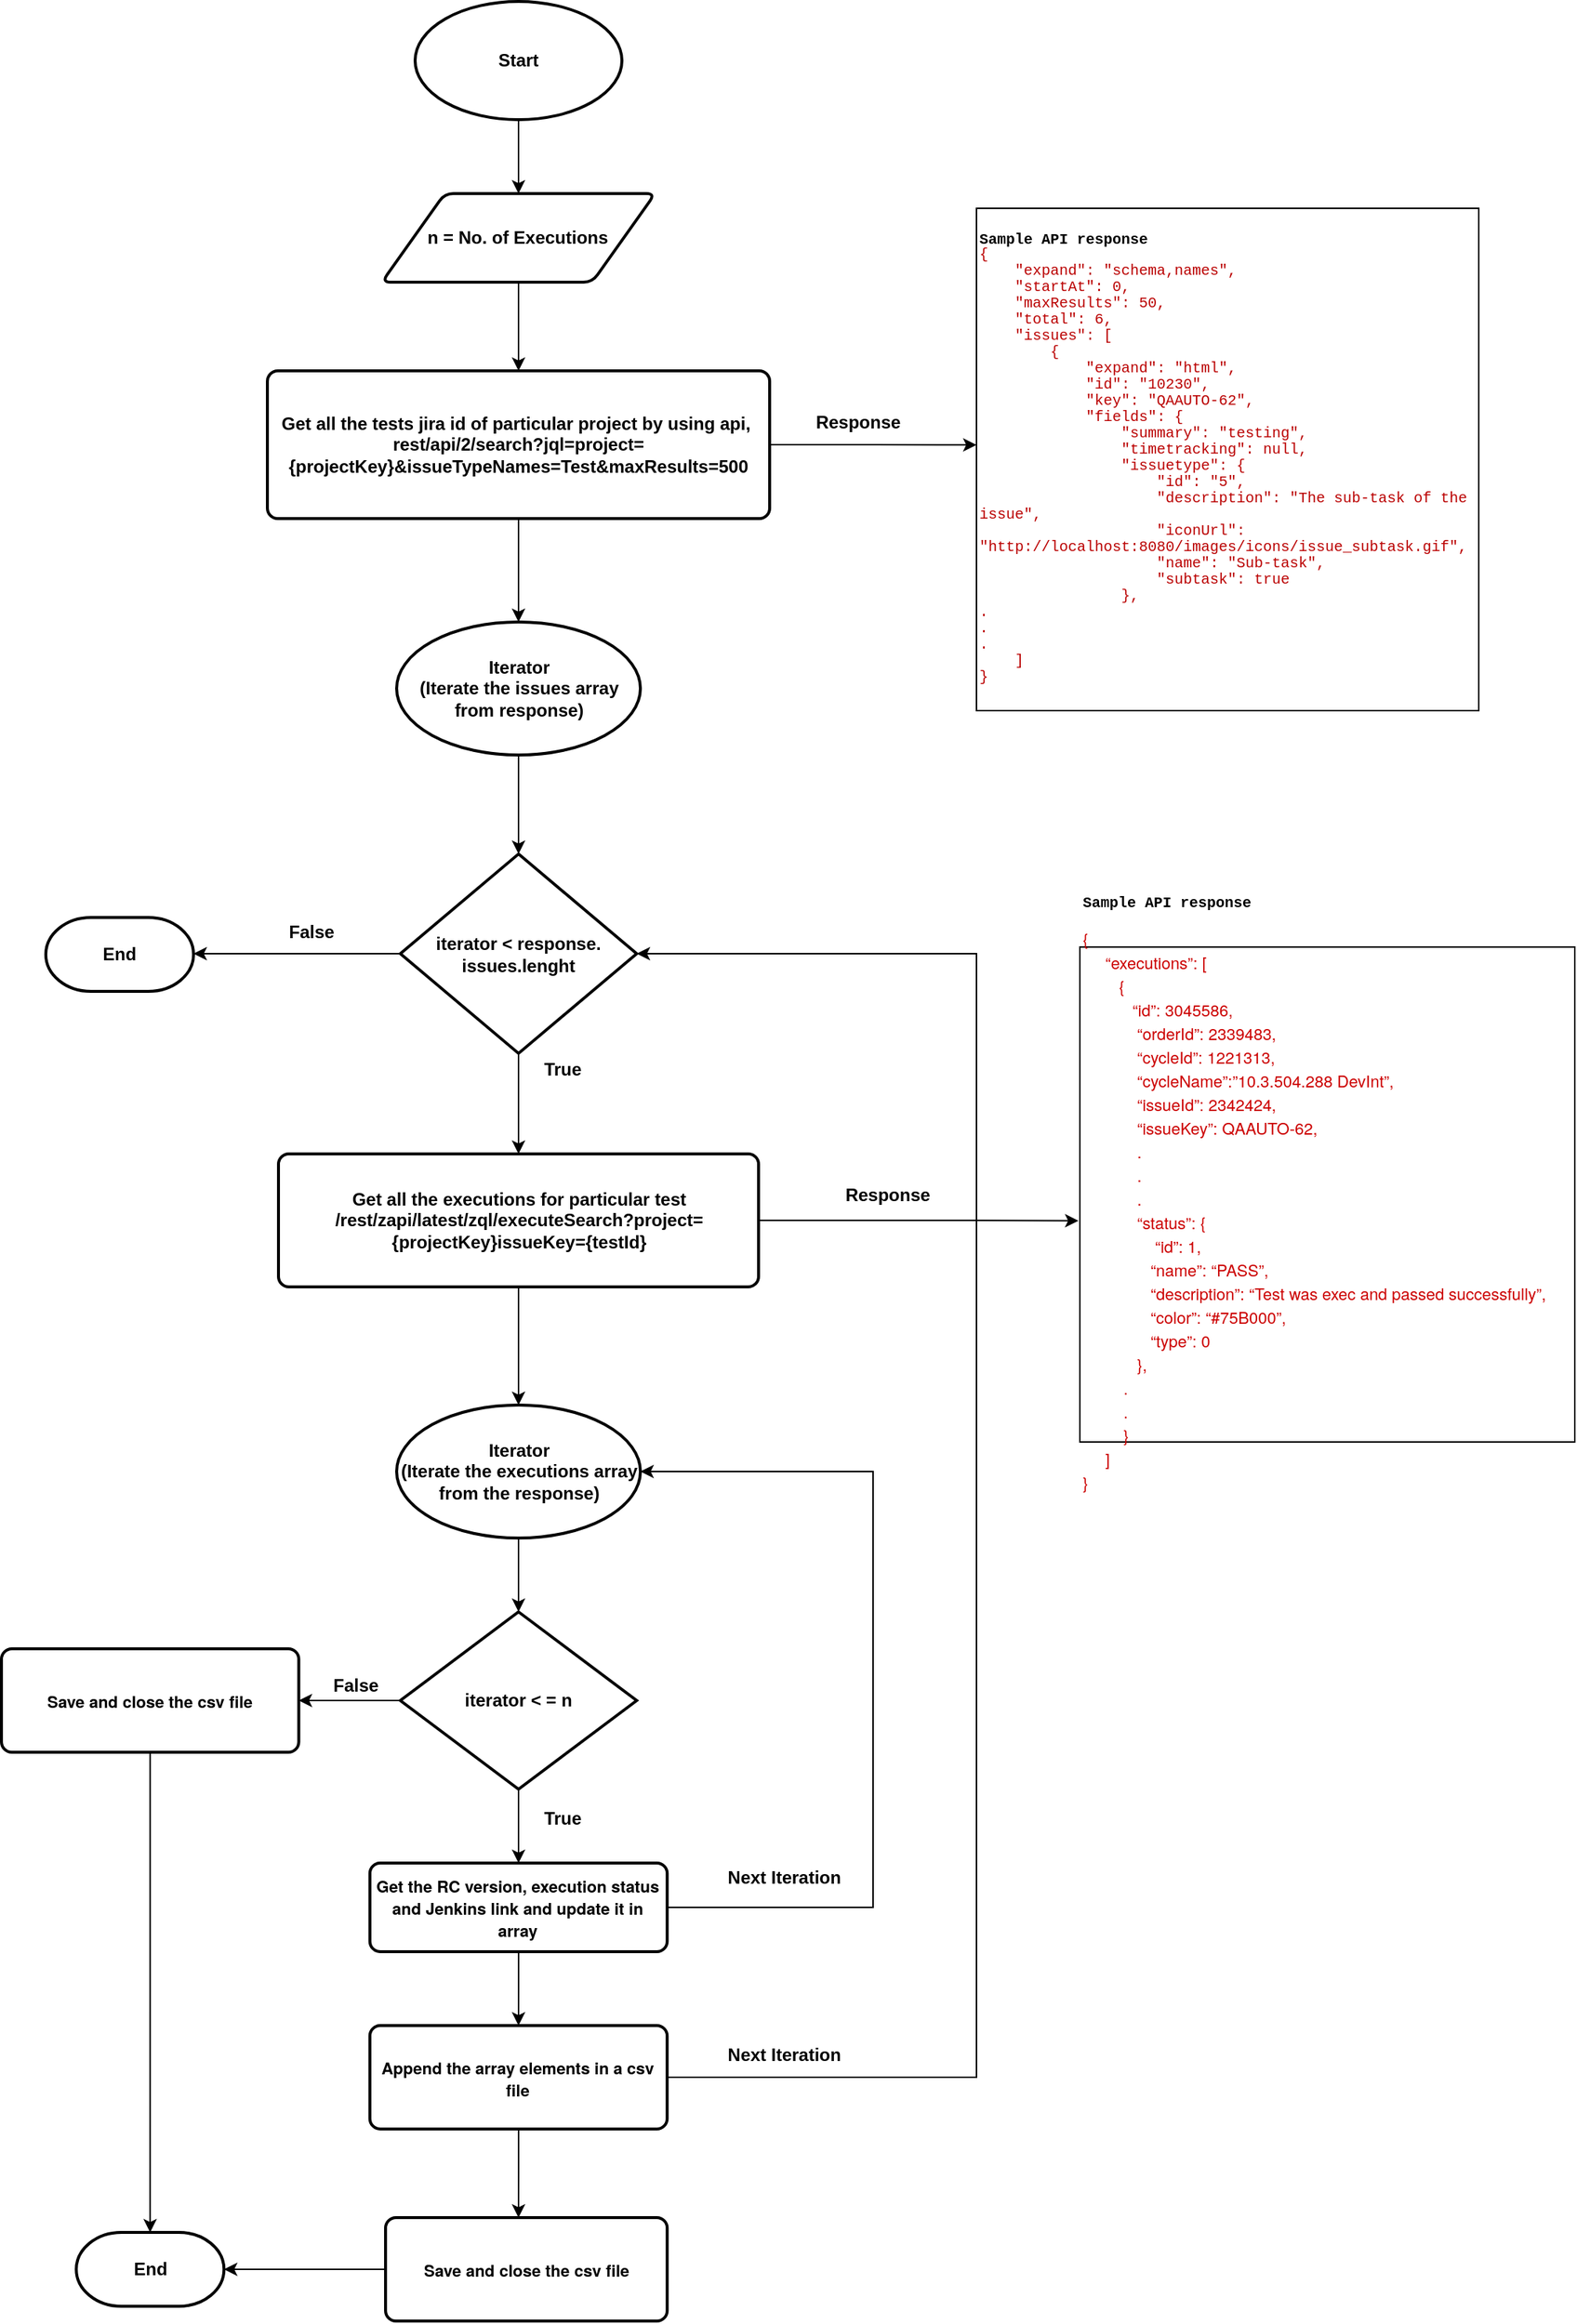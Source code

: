 <mxfile version="13.5.8" type="device"><diagram id="2oE6Z_LsZPGWyLlw_Tdg" name="Page-1"><mxGraphModel dx="946" dy="547" grid="1" gridSize="10" guides="1" tooltips="1" connect="1" arrows="1" fold="1" page="1" pageScale="1" pageWidth="1169" pageHeight="1654" math="0" shadow="0"><root><mxCell id="0"/><mxCell id="1" parent="0"/><mxCell id="XJY1YXqHP2De0MXjU5ea-6" style="edgeStyle=orthogonalEdgeStyle;rounded=0;orthogonalLoop=1;jettySize=auto;html=1;entryX=0.5;entryY=0;entryDx=0;entryDy=0;" edge="1" parent="1" source="hx-Lhf3FxmD-cuh9rM-f-1" target="XJY1YXqHP2De0MXjU5ea-5"><mxGeometry relative="1" as="geometry"/></mxCell><mxCell id="hx-Lhf3FxmD-cuh9rM-f-1" value="&lt;b&gt;Start&lt;/b&gt;" style="strokeWidth=2;html=1;shape=mxgraph.flowchart.start_2;whiteSpace=wrap;" parent="1" vertex="1"><mxGeometry x="300" y="40" width="140" height="80" as="geometry"/></mxCell><mxCell id="hx-Lhf3FxmD-cuh9rM-f-8" style="edgeStyle=orthogonalEdgeStyle;rounded=0;orthogonalLoop=1;jettySize=auto;html=1;exitX=0.5;exitY=1;exitDx=0;exitDy=0;entryX=0.5;entryY=0;entryDx=0;entryDy=0;entryPerimeter=0;" parent="1" source="hx-Lhf3FxmD-cuh9rM-f-3" target="hx-Lhf3FxmD-cuh9rM-f-7" edge="1"><mxGeometry relative="1" as="geometry"/></mxCell><mxCell id="hx-Lhf3FxmD-cuh9rM-f-9" style="edgeStyle=orthogonalEdgeStyle;rounded=0;orthogonalLoop=1;jettySize=auto;html=1;entryX=0;entryY=0.471;entryDx=0;entryDy=0;entryPerimeter=0;" parent="1" source="hx-Lhf3FxmD-cuh9rM-f-3" target="hx-Lhf3FxmD-cuh9rM-f-6" edge="1"><mxGeometry relative="1" as="geometry"/></mxCell><mxCell id="hx-Lhf3FxmD-cuh9rM-f-3" value="Get all the tests jira id of particular project by using api,&amp;nbsp;&lt;br&gt;rest/api/2/search?jql=project={projectKey}&amp;amp;issueTypeNames=Test&amp;amp;maxResults=500" style="rounded=1;whiteSpace=wrap;html=1;absoluteArcSize=1;arcSize=14;strokeWidth=2;fontStyle=1" parent="1" vertex="1"><mxGeometry x="200.01" y="290" width="340" height="100" as="geometry"/></mxCell><mxCell id="hx-Lhf3FxmD-cuh9rM-f-6" value="&lt;p class=&quot;p1&quot; style=&quot;margin: 0px ; font-stretch: normal ; line-height: 100% ; font-family: &amp;#34;courier&amp;#34; ; font-size: 10px&quot;&gt;&lt;span class=&quot;s1&quot;&gt;&lt;font style=&quot;font-size: 10px&quot; color=&quot;rgba(0, 0, 0, 0)&quot;&gt;&lt;br&gt;&lt;/font&gt;&lt;/span&gt;&lt;/p&gt;&lt;p class=&quot;p1&quot; style=&quot;margin: 0px ; font-stretch: normal ; line-height: 100% ; font-family: &amp;#34;courier&amp;#34; ; font-size: 10px&quot;&gt;&lt;span class=&quot;s1&quot;&gt;&lt;font style=&quot;font-size: 10px&quot;&gt;&lt;b&gt;Sample API response&lt;/b&gt;&lt;/font&gt;&lt;/span&gt;&lt;/p&gt;&lt;p class=&quot;p1&quot; style=&quot;margin: 0px ; font-stretch: normal ; line-height: 100% ; font-family: &amp;#34;courier&amp;#34; ; font-size: 10px&quot;&gt;&lt;span class=&quot;s1&quot;&gt;&lt;font style=&quot;font-size: 10px&quot; color=&quot;rgba(0, 0, 0, 0)&quot;&gt;{&lt;/font&gt;&lt;/span&gt;&lt;/p&gt;&lt;p class=&quot;p1&quot; style=&quot;margin: 0px ; font-stretch: normal ; line-height: normal ; font-family: &amp;#34;courier&amp;#34; ; font-size: 10px&quot;&gt;&lt;span class=&quot;s1&quot;&gt;&lt;font style=&quot;font-size: 10px&quot; color=&quot;rgba(0, 0, 0, 0)&quot;&gt;&lt;span class=&quot;Apple-converted-space&quot;&gt;&amp;nbsp; &amp;nbsp; &lt;/span&gt;&quot;expand&quot;: &quot;schema,names&quot;,&lt;/font&gt;&lt;/span&gt;&lt;/p&gt;&lt;p class=&quot;p1&quot; style=&quot;margin: 0px ; font-stretch: normal ; line-height: normal ; font-family: &amp;#34;courier&amp;#34; ; font-size: 10px&quot;&gt;&lt;span class=&quot;s1&quot;&gt;&lt;font style=&quot;font-size: 10px&quot; color=&quot;rgba(0, 0, 0, 0)&quot;&gt;&lt;span class=&quot;Apple-converted-space&quot;&gt;&amp;nbsp; &amp;nbsp; &lt;/span&gt;&quot;startAt&quot;: 0,&lt;/font&gt;&lt;/span&gt;&lt;/p&gt;&lt;p class=&quot;p1&quot; style=&quot;margin: 0px ; font-stretch: normal ; line-height: normal ; font-family: &amp;#34;courier&amp;#34; ; font-size: 10px&quot;&gt;&lt;span class=&quot;s1&quot;&gt;&lt;font style=&quot;font-size: 10px&quot; color=&quot;rgba(0, 0, 0, 0)&quot;&gt;&lt;span class=&quot;Apple-converted-space&quot;&gt;&amp;nbsp; &amp;nbsp; &lt;/span&gt;&quot;maxResults&quot;: 50,&lt;/font&gt;&lt;/span&gt;&lt;/p&gt;&lt;p class=&quot;p1&quot; style=&quot;margin: 0px ; font-stretch: normal ; line-height: normal ; font-family: &amp;#34;courier&amp;#34; ; font-size: 10px&quot;&gt;&lt;span class=&quot;s1&quot;&gt;&lt;font style=&quot;font-size: 10px&quot; color=&quot;rgba(0, 0, 0, 0)&quot;&gt;&lt;span class=&quot;Apple-converted-space&quot;&gt;&amp;nbsp; &amp;nbsp; &lt;/span&gt;&quot;total&quot;: 6,&lt;/font&gt;&lt;/span&gt;&lt;/p&gt;&lt;p class=&quot;p1&quot; style=&quot;margin: 0px ; font-stretch: normal ; line-height: normal ; font-family: &amp;#34;courier&amp;#34; ; font-size: 10px&quot;&gt;&lt;span class=&quot;s1&quot;&gt;&lt;font style=&quot;font-size: 10px&quot; color=&quot;rgba(0, 0, 0, 0)&quot;&gt;&lt;span class=&quot;Apple-converted-space&quot;&gt;&amp;nbsp; &amp;nbsp; &lt;/span&gt;&quot;issues&quot;: [&lt;/font&gt;&lt;/span&gt;&lt;/p&gt;&lt;p class=&quot;p1&quot; style=&quot;margin: 0px ; font-stretch: normal ; line-height: normal ; font-family: &amp;#34;courier&amp;#34; ; font-size: 10px&quot;&gt;&lt;span class=&quot;s1&quot;&gt;&lt;font style=&quot;font-size: 10px&quot; color=&quot;rgba(0, 0, 0, 0)&quot;&gt;&lt;span class=&quot;Apple-converted-space&quot;&gt;&amp;nbsp; &amp;nbsp; &amp;nbsp; &amp;nbsp; &lt;/span&gt;{&lt;/font&gt;&lt;/span&gt;&lt;/p&gt;&lt;p class=&quot;p1&quot; style=&quot;margin: 0px ; font-stretch: normal ; line-height: normal ; font-family: &amp;#34;courier&amp;#34; ; font-size: 10px&quot;&gt;&lt;span class=&quot;s1&quot;&gt;&lt;font style=&quot;font-size: 10px&quot; color=&quot;rgba(0, 0, 0, 0)&quot;&gt;&lt;span class=&quot;Apple-converted-space&quot;&gt;&amp;nbsp; &amp;nbsp; &amp;nbsp; &amp;nbsp; &amp;nbsp; &amp;nbsp; &lt;/span&gt;&quot;expand&quot;: &quot;html&quot;,&lt;/font&gt;&lt;/span&gt;&lt;/p&gt;&lt;p class=&quot;p1&quot; style=&quot;margin: 0px ; font-stretch: normal ; line-height: normal ; font-family: &amp;#34;courier&amp;#34; ; font-size: 10px&quot;&gt;&lt;span class=&quot;s1&quot;&gt;&lt;font style=&quot;font-size: 10px&quot; color=&quot;rgba(0, 0, 0, 0)&quot;&gt;&lt;span class=&quot;Apple-converted-space&quot;&gt;&amp;nbsp; &amp;nbsp; &amp;nbsp; &amp;nbsp; &amp;nbsp; &amp;nbsp; &lt;/span&gt;&quot;id&quot;: &quot;10230&quot;,&lt;/font&gt;&lt;/span&gt;&lt;/p&gt;&lt;p class=&quot;p1&quot; style=&quot;margin: 0px ; font-stretch: normal ; line-height: normal ; font-family: &amp;#34;courier&amp;#34; ; font-size: 10px&quot;&gt;&lt;span class=&quot;s1&quot;&gt;&lt;font style=&quot;font-size: 10px&quot; color=&quot;rgba(0, 0, 0, 0)&quot;&gt;&lt;span class=&quot;Apple-converted-space&quot;&gt;&amp;nbsp; &amp;nbsp; &amp;nbsp; &amp;nbsp; &amp;nbsp; &amp;nbsp; &lt;/span&gt;&quot;key&quot;: &quot;QAAUTO-62&quot;,&lt;/font&gt;&lt;/span&gt;&lt;/p&gt;&lt;p class=&quot;p1&quot; style=&quot;margin: 0px ; font-stretch: normal ; line-height: normal ; font-family: &amp;#34;courier&amp;#34; ; font-size: 10px&quot;&gt;&lt;span class=&quot;s1&quot;&gt;&lt;font style=&quot;font-size: 10px&quot; color=&quot;rgba(0, 0, 0, 0)&quot;&gt;&lt;span class=&quot;Apple-converted-space&quot;&gt;&amp;nbsp; &amp;nbsp; &amp;nbsp; &amp;nbsp; &amp;nbsp; &amp;nbsp; &lt;/span&gt;&quot;fields&quot;: {&lt;/font&gt;&lt;/span&gt;&lt;/p&gt;&lt;p class=&quot;p1&quot; style=&quot;margin: 0px ; font-stretch: normal ; line-height: normal ; font-family: &amp;#34;courier&amp;#34; ; font-size: 10px&quot;&gt;&lt;span class=&quot;s1&quot;&gt;&lt;font style=&quot;font-size: 10px&quot; color=&quot;rgba(0, 0, 0, 0)&quot;&gt;&lt;span class=&quot;Apple-converted-space&quot;&gt;&amp;nbsp; &amp;nbsp; &amp;nbsp; &amp;nbsp; &amp;nbsp; &amp;nbsp; &amp;nbsp; &amp;nbsp; &lt;/span&gt;&quot;summary&quot;: &quot;testing&quot;,&lt;/font&gt;&lt;/span&gt;&lt;/p&gt;&lt;p class=&quot;p1&quot; style=&quot;margin: 0px ; font-stretch: normal ; line-height: normal ; font-family: &amp;#34;courier&amp;#34; ; font-size: 10px&quot;&gt;&lt;span class=&quot;s1&quot;&gt;&lt;font style=&quot;font-size: 10px&quot; color=&quot;rgba(0, 0, 0, 0)&quot;&gt;&lt;span class=&quot;Apple-converted-space&quot;&gt;&amp;nbsp; &amp;nbsp; &amp;nbsp; &amp;nbsp; &amp;nbsp; &amp;nbsp; &amp;nbsp; &amp;nbsp; &lt;/span&gt;&quot;timetracking&quot;: null,&lt;/font&gt;&lt;/span&gt;&lt;/p&gt;&lt;p class=&quot;p1&quot; style=&quot;margin: 0px ; font-stretch: normal ; line-height: normal ; font-family: &amp;#34;courier&amp;#34; ; font-size: 10px&quot;&gt;&lt;span class=&quot;s1&quot;&gt;&lt;font style=&quot;font-size: 10px&quot; color=&quot;rgba(0, 0, 0, 0)&quot;&gt;&lt;span class=&quot;Apple-converted-space&quot;&gt;&amp;nbsp; &amp;nbsp; &amp;nbsp; &amp;nbsp; &amp;nbsp; &amp;nbsp; &amp;nbsp; &amp;nbsp; &lt;/span&gt;&quot;issuetype&quot;: {&lt;/font&gt;&lt;/span&gt;&lt;/p&gt;&lt;p class=&quot;p1&quot; style=&quot;margin: 0px ; font-stretch: normal ; line-height: normal ; font-family: &amp;#34;courier&amp;#34; ; font-size: 10px&quot;&gt;&lt;span class=&quot;s1&quot;&gt;&lt;font style=&quot;font-size: 10px&quot; color=&quot;rgba(0, 0, 0, 0)&quot;&gt;&lt;span class=&quot;Apple-converted-space&quot;&gt;&amp;nbsp; &amp;nbsp; &amp;nbsp; &amp;nbsp; &amp;nbsp; &amp;nbsp; &amp;nbsp; &amp;nbsp; &amp;nbsp; &amp;nbsp; &lt;/span&gt;&quot;id&quot;: &quot;5&quot;,&lt;/font&gt;&lt;/span&gt;&lt;/p&gt;&lt;p class=&quot;p1&quot; style=&quot;margin: 0px ; font-stretch: normal ; line-height: normal ; font-family: &amp;#34;courier&amp;#34; ; font-size: 10px&quot;&gt;&lt;span class=&quot;s1&quot;&gt;&lt;font style=&quot;font-size: 10px&quot; color=&quot;rgba(0, 0, 0, 0)&quot;&gt;&lt;span class=&quot;Apple-converted-space&quot;&gt;&amp;nbsp; &amp;nbsp; &amp;nbsp; &amp;nbsp; &amp;nbsp; &amp;nbsp; &amp;nbsp; &amp;nbsp; &amp;nbsp; &amp;nbsp; &lt;/span&gt;&quot;description&quot;: &quot;The sub-task of the issue&quot;,&lt;/font&gt;&lt;/span&gt;&lt;/p&gt;&lt;p class=&quot;p1&quot; style=&quot;margin: 0px ; font-stretch: normal ; line-height: normal ; font-family: &amp;#34;courier&amp;#34; ; font-size: 10px&quot;&gt;&lt;span class=&quot;s1&quot;&gt;&lt;font style=&quot;font-size: 10px&quot; color=&quot;rgba(0, 0, 0, 0)&quot;&gt;&lt;span class=&quot;Apple-converted-space&quot;&gt;&amp;nbsp; &amp;nbsp; &amp;nbsp; &amp;nbsp; &amp;nbsp; &amp;nbsp; &amp;nbsp; &amp;nbsp; &amp;nbsp; &amp;nbsp; &lt;/span&gt;&quot;iconUrl&quot;: &quot;http://localhost:8080/images/icons/issue_subtask.gif&quot;,&lt;/font&gt;&lt;/span&gt;&lt;/p&gt;&lt;p class=&quot;p1&quot; style=&quot;margin: 0px ; font-stretch: normal ; line-height: normal ; font-family: &amp;#34;courier&amp;#34; ; font-size: 10px&quot;&gt;&lt;span class=&quot;s1&quot;&gt;&lt;font style=&quot;font-size: 10px&quot; color=&quot;rgba(0, 0, 0, 0)&quot;&gt;&lt;span class=&quot;Apple-converted-space&quot;&gt;&amp;nbsp; &amp;nbsp; &amp;nbsp; &amp;nbsp; &amp;nbsp; &amp;nbsp; &amp;nbsp; &amp;nbsp; &amp;nbsp; &amp;nbsp; &lt;/span&gt;&quot;name&quot;: &quot;Sub-task&quot;,&lt;/font&gt;&lt;/span&gt;&lt;/p&gt;&lt;p class=&quot;p1&quot; style=&quot;margin: 0px ; font-stretch: normal ; line-height: normal ; font-family: &amp;#34;courier&amp;#34; ; font-size: 10px&quot;&gt;&lt;span class=&quot;s1&quot;&gt;&lt;font style=&quot;font-size: 10px&quot; color=&quot;rgba(0, 0, 0, 0)&quot;&gt;&lt;span class=&quot;Apple-converted-space&quot;&gt;&amp;nbsp; &amp;nbsp; &amp;nbsp; &amp;nbsp; &amp;nbsp; &amp;nbsp; &amp;nbsp; &amp;nbsp; &amp;nbsp; &amp;nbsp; &lt;/span&gt;&quot;subtask&quot;: true&lt;/font&gt;&lt;/span&gt;&lt;/p&gt;&lt;p class=&quot;p1&quot; style=&quot;margin: 0px ; font-stretch: normal ; line-height: normal ; font-family: &amp;#34;courier&amp;#34; ; font-size: 10px&quot;&gt;&lt;span class=&quot;s1&quot;&gt;&lt;font style=&quot;font-size: 10px&quot; color=&quot;rgba(0, 0, 0, 0)&quot;&gt;&lt;span class=&quot;Apple-converted-space&quot;&gt;&amp;nbsp; &amp;nbsp; &amp;nbsp; &amp;nbsp; &amp;nbsp; &amp;nbsp; &amp;nbsp; &amp;nbsp; &lt;/span&gt;},&lt;/font&gt;&lt;/span&gt;&lt;/p&gt;&lt;p class=&quot;p1&quot; style=&quot;margin: 0px ; font-stretch: normal ; line-height: normal ; font-family: &amp;#34;courier&amp;#34; ; font-size: 10px&quot;&gt;&lt;span class=&quot;s1&quot;&gt;&lt;font style=&quot;font-size: 10px&quot; color=&quot;rgba(0, 0, 0, 0)&quot;&gt;&lt;span class=&quot;Apple-tab-span&quot;&gt;&#9;&lt;/span&gt;&lt;span class=&quot;Apple-tab-span&quot;&gt;&#9;&lt;/span&gt;.&lt;/font&gt;&lt;/span&gt;&lt;/p&gt;&lt;p class=&quot;p1&quot; style=&quot;margin: 0px ; font-stretch: normal ; line-height: normal ; font-family: &amp;#34;courier&amp;#34; ; font-size: 10px&quot;&gt;&lt;span class=&quot;s1&quot;&gt;&lt;font style=&quot;font-size: 10px&quot; color=&quot;rgba(0, 0, 0, 0)&quot;&gt;&lt;span class=&quot;Apple-tab-span&quot;&gt;&#9;&lt;/span&gt;&lt;span class=&quot;Apple-tab-span&quot;&gt;&#9;&lt;/span&gt;.&lt;/font&gt;&lt;/span&gt;&lt;/p&gt;&lt;p class=&quot;p1&quot; style=&quot;margin: 0px ; font-stretch: normal ; line-height: normal ; font-family: &amp;#34;courier&amp;#34; ; font-size: 10px&quot;&gt;&lt;span class=&quot;s1&quot;&gt;&lt;font style=&quot;font-size: 10px&quot; color=&quot;rgba(0, 0, 0, 0)&quot;&gt;&lt;span class=&quot;Apple-tab-span&quot;&gt;&#9;&lt;/span&gt;&lt;span class=&quot;Apple-tab-span&quot;&gt;&#9;&lt;/span&gt;.&lt;/font&gt;&lt;/span&gt;&lt;/p&gt;&lt;p class=&quot;p1&quot; style=&quot;margin: 0px ; font-stretch: normal ; line-height: normal ; font-family: &amp;#34;courier&amp;#34; ; font-size: 10px&quot;&gt;&lt;span class=&quot;s1&quot;&gt;&lt;font style=&quot;font-size: 10px&quot; color=&quot;rgba(0, 0, 0, 0)&quot;&gt;&lt;span class=&quot;Apple-converted-space&quot;&gt;&amp;nbsp; &amp;nbsp; &lt;/span&gt;]&lt;/font&gt;&lt;/span&gt;&lt;/p&gt;&lt;p class=&quot;p1&quot; style=&quot;margin: 0px ; font-stretch: normal ; line-height: normal ; font-family: &amp;#34;courier&amp;#34; ; font-size: 10px&quot;&gt;&lt;span class=&quot;s1&quot;&gt;&lt;font style=&quot;font-size: 10px&quot; color=&quot;rgba(0, 0, 0, 0)&quot;&gt;}&lt;/font&gt;&lt;/span&gt;&lt;/p&gt;&lt;p class=&quot;p1&quot; style=&quot;margin: 0px ; font-stretch: normal ; line-height: normal ; font-family: &amp;#34;courier&amp;#34; ; font-size: 10px&quot;&gt;&lt;span class=&quot;s1&quot;&gt;&lt;font style=&quot;font-size: 10px&quot; color=&quot;rgba(0, 0, 0, 0)&quot;&gt;&lt;br&gt;&lt;/font&gt;&lt;/span&gt;&lt;/p&gt;" style="whiteSpace=wrap;html=1;aspect=fixed;align=left;" parent="1" vertex="1"><mxGeometry x="680" y="180" width="340" height="340" as="geometry"/></mxCell><mxCell id="hx-Lhf3FxmD-cuh9rM-f-12" style="edgeStyle=orthogonalEdgeStyle;rounded=0;orthogonalLoop=1;jettySize=auto;html=1;entryX=0.5;entryY=0;entryDx=0;entryDy=0;entryPerimeter=0;" parent="1" source="hx-Lhf3FxmD-cuh9rM-f-7" target="hx-Lhf3FxmD-cuh9rM-f-11" edge="1"><mxGeometry relative="1" as="geometry"><mxPoint x="370" y="480" as="targetPoint"/></mxGeometry></mxCell><mxCell id="hx-Lhf3FxmD-cuh9rM-f-7" value="&lt;b&gt;Iterator&lt;br&gt;(Iterate the issues array from response)&lt;br&gt;&lt;/b&gt;" style="strokeWidth=2;html=1;shape=mxgraph.flowchart.start_1;whiteSpace=wrap;align=center;" parent="1" vertex="1"><mxGeometry x="287.5" y="460" width="165" height="90" as="geometry"/></mxCell><mxCell id="hx-Lhf3FxmD-cuh9rM-f-10" value="Response" style="text;html=1;strokeColor=none;fillColor=none;align=center;verticalAlign=middle;whiteSpace=wrap;rounded=0;fontStyle=1" parent="1" vertex="1"><mxGeometry x="560" y="310" width="80" height="30" as="geometry"/></mxCell><mxCell id="hx-Lhf3FxmD-cuh9rM-f-17" style="edgeStyle=orthogonalEdgeStyle;rounded=0;orthogonalLoop=1;jettySize=auto;html=1;exitX=0;exitY=0.5;exitDx=0;exitDy=0;exitPerimeter=0;entryX=1;entryY=0.5;entryDx=0;entryDy=0;entryPerimeter=0;" parent="1" source="hx-Lhf3FxmD-cuh9rM-f-11" edge="1"><mxGeometry relative="1" as="geometry"><mxPoint x="150" y="684.5" as="targetPoint"/></mxGeometry></mxCell><mxCell id="hx-Lhf3FxmD-cuh9rM-f-19" style="edgeStyle=orthogonalEdgeStyle;rounded=0;orthogonalLoop=1;jettySize=auto;html=1;exitX=0.5;exitY=1;exitDx=0;exitDy=0;exitPerimeter=0;entryX=0.5;entryY=0;entryDx=0;entryDy=0;" parent="1" source="hx-Lhf3FxmD-cuh9rM-f-11" target="hx-Lhf3FxmD-cuh9rM-f-18" edge="1"><mxGeometry relative="1" as="geometry"/></mxCell><mxCell id="hx-Lhf3FxmD-cuh9rM-f-11" value="&lt;b&gt;iterator &amp;lt; response.&lt;br&gt;issues.lenght&lt;/b&gt;" style="strokeWidth=2;html=1;shape=mxgraph.flowchart.decision;whiteSpace=wrap;align=center;" parent="1" vertex="1"><mxGeometry x="290.01" y="617" width="160" height="135" as="geometry"/></mxCell><mxCell id="hx-Lhf3FxmD-cuh9rM-f-16" value="False" style="text;html=1;strokeColor=none;fillColor=none;align=center;verticalAlign=middle;whiteSpace=wrap;rounded=0;fontStyle=1" parent="1" vertex="1"><mxGeometry x="200" y="660" width="60" height="20" as="geometry"/></mxCell><mxCell id="hx-Lhf3FxmD-cuh9rM-f-33" style="edgeStyle=orthogonalEdgeStyle;rounded=0;orthogonalLoop=1;jettySize=auto;html=1;exitX=1;exitY=0.5;exitDx=0;exitDy=0;entryX=-0.003;entryY=0.553;entryDx=0;entryDy=0;entryPerimeter=0;" parent="1" source="hx-Lhf3FxmD-cuh9rM-f-18" target="hx-Lhf3FxmD-cuh9rM-f-32" edge="1"><mxGeometry relative="1" as="geometry"><Array as="points"><mxPoint x="674" y="865"/></Array></mxGeometry></mxCell><mxCell id="XJY1YXqHP2De0MXjU5ea-11" style="edgeStyle=orthogonalEdgeStyle;rounded=0;orthogonalLoop=1;jettySize=auto;html=1;entryX=0.5;entryY=0;entryDx=0;entryDy=0;entryPerimeter=0;" edge="1" parent="1" source="hx-Lhf3FxmD-cuh9rM-f-18" target="XJY1YXqHP2De0MXjU5ea-10"><mxGeometry relative="1" as="geometry"/></mxCell><mxCell id="hx-Lhf3FxmD-cuh9rM-f-18" value="Get all the executions for particular test&lt;br&gt;/rest/zapi/latest/zql/executeSearch?project={projectKey}issueKey={testId}" style="rounded=1;whiteSpace=wrap;html=1;absoluteArcSize=1;arcSize=14;strokeWidth=2;align=center;fontStyle=1" parent="1" vertex="1"><mxGeometry x="207.5" y="820" width="325" height="90" as="geometry"/></mxCell><mxCell id="hx-Lhf3FxmD-cuh9rM-f-25" value="Next Iteration" style="text;html=1;strokeColor=none;fillColor=none;align=center;verticalAlign=middle;whiteSpace=wrap;rounded=0;rotation=0;fontStyle=1" parent="1" vertex="1"><mxGeometry x="500" y="1410" width="100" height="40" as="geometry"/></mxCell><mxCell id="hx-Lhf3FxmD-cuh9rM-f-26" value="End" style="strokeWidth=2;html=1;shape=mxgraph.flowchart.terminator;whiteSpace=wrap;align=center;fontStyle=1" parent="1" vertex="1"><mxGeometry x="70.63" y="1550" width="100" height="50" as="geometry"/></mxCell><mxCell id="hx-Lhf3FxmD-cuh9rM-f-29" style="edgeStyle=orthogonalEdgeStyle;rounded=0;orthogonalLoop=1;jettySize=auto;html=1;entryX=1;entryY=0.5;entryDx=0;entryDy=0;entryPerimeter=0;" parent="1" source="hx-Lhf3FxmD-cuh9rM-f-27" target="hx-Lhf3FxmD-cuh9rM-f-11" edge="1"><mxGeometry relative="1" as="geometry"><mxPoint x="640" y="590" as="targetPoint"/><Array as="points"><mxPoint x="680" y="1445"/><mxPoint x="680" y="685"/></Array></mxGeometry></mxCell><mxCell id="XJY1YXqHP2De0MXjU5ea-24" style="edgeStyle=orthogonalEdgeStyle;rounded=0;orthogonalLoop=1;jettySize=auto;html=1;entryX=0.5;entryY=0;entryDx=0;entryDy=0;" edge="1" parent="1" source="hx-Lhf3FxmD-cuh9rM-f-27"><mxGeometry relative="1" as="geometry"><mxPoint x="369.995" y="1540" as="targetPoint"/></mxGeometry></mxCell><mxCell id="hx-Lhf3FxmD-cuh9rM-f-27" value="&lt;p class=&quot;p1&quot; style=&quot;margin: 0px ; font-stretch: normal ; font-size: 11px ; line-height: normal ; font-family: &amp;#34;helvetica neue&amp;#34;&quot;&gt;Append the array elements in a csv file&lt;/p&gt;" style="rounded=1;whiteSpace=wrap;html=1;absoluteArcSize=1;arcSize=14;strokeWidth=2;align=center;fontStyle=1" parent="1" vertex="1"><mxGeometry x="269.37" y="1410" width="201.25" height="70" as="geometry"/></mxCell><mxCell id="hx-Lhf3FxmD-cuh9rM-f-31" value="True" style="text;html=1;strokeColor=none;fillColor=none;align=center;verticalAlign=middle;whiteSpace=wrap;rounded=0;fontStyle=1" parent="1" vertex="1"><mxGeometry x="380" y="752.5" width="40" height="20" as="geometry"/></mxCell><mxCell id="hx-Lhf3FxmD-cuh9rM-f-32" value="&lt;p class=&quot;p1&quot; style=&quot;margin: 0px ; font-stretch: normal ; line-height: 100% ; font-family: &amp;#34;courier&amp;#34; ; font-size: 10px&quot;&gt;&lt;span class=&quot;s1&quot;&gt;&lt;font style=&quot;font-size: 10px&quot; color=&quot;rgba(0, 0, 0, 0)&quot;&gt;&lt;br&gt;&lt;/font&gt;&lt;/span&gt;&lt;/p&gt;&lt;p class=&quot;p1&quot; style=&quot;margin: 0px ; font-stretch: normal ; line-height: 100% ; font-family: &amp;#34;courier&amp;#34; ; font-size: 10px&quot;&gt;&lt;span class=&quot;s1&quot;&gt;&lt;font style=&quot;font-size: 10px&quot;&gt;&lt;b&gt;Sample API response&lt;/b&gt;&lt;/font&gt;&lt;/span&gt;&lt;/p&gt;&lt;p class=&quot;p1&quot; style=&quot;margin: 0px ; font-stretch: normal ; line-height: 100% ; font-family: &amp;#34;courier&amp;#34; ; font-size: 10px&quot;&gt;&lt;span class=&quot;s1&quot;&gt;&lt;font style=&quot;font-size: 10px&quot; color=&quot;#cc0000&quot;&gt;&lt;b&gt;&lt;br&gt;&lt;/b&gt;&lt;/font&gt;&lt;/span&gt;&lt;/p&gt;&lt;p class=&quot;p1&quot; style=&quot;margin: 0px ; font-stretch: normal ; font-size: 11px ; line-height: normal ; font-family: &amp;#34;helvetica neue&amp;#34;&quot;&gt;&lt;font color=&quot;#cc0000&quot;&gt;{&lt;/font&gt;&lt;/p&gt;&lt;p class=&quot;p1&quot; style=&quot;margin: 0px ; font-stretch: normal ; font-size: 11px ; line-height: normal ; font-family: &amp;#34;helvetica neue&amp;#34;&quot;&gt;&lt;font color=&quot;#cc0000&quot;&gt;&lt;span class=&quot;Apple-converted-space&quot;&gt;&amp;nbsp;&amp;nbsp; &amp;nbsp; &lt;/span&gt;“executions”: [&lt;/font&gt;&lt;/p&gt;&lt;p class=&quot;p1&quot; style=&quot;margin: 0px ; font-stretch: normal ; font-size: 11px ; line-height: normal ; font-family: &amp;#34;helvetica neue&amp;#34;&quot;&gt;&lt;font color=&quot;#cc0000&quot;&gt;&lt;span class=&quot;Apple-converted-space&quot;&gt;&amp;nbsp; &amp;nbsp; &amp;nbsp; &amp;nbsp;&amp;nbsp;&lt;span class=&quot;Apple-tab-span&quot;&gt;&lt;/span&gt;&lt;/span&gt;{&lt;/font&gt;&lt;/p&gt;&lt;p class=&quot;p1&quot; style=&quot;margin: 0px ; font-stretch: normal ; font-size: 11px ; line-height: normal ; font-family: &amp;#34;helvetica neue&amp;#34;&quot;&gt;&lt;font color=&quot;#cc0000&quot;&gt;&lt;span class=&quot;Apple-tab-span&quot;&gt;&#9;&lt;/span&gt; &lt;span class=&quot;Apple-converted-space&quot;&gt;&amp;nbsp; &amp;nbsp; &amp;nbsp; &amp;nbsp; &amp;nbsp; &amp;nbsp;&lt;/span&gt;“id”: 3045586,&lt;/font&gt;&lt;/p&gt;&lt;p class=&quot;p1&quot; style=&quot;margin: 0px ; font-stretch: normal ; font-size: 11px ; line-height: normal ; font-family: &amp;#34;helvetica neue&amp;#34;&quot;&gt;&lt;font color=&quot;#cc0000&quot;&gt;&lt;span class=&quot;Apple-tab-span&quot;&gt;&#9;&lt;/span&gt; &lt;span class=&quot;Apple-converted-space&quot;&gt;&amp;nbsp; &amp;nbsp; &amp;nbsp; &amp;nbsp; &amp;nbsp; &amp;nbsp;&amp;nbsp;&lt;/span&gt;“orderId”: 2339483,&lt;/font&gt;&lt;/p&gt;&lt;p class=&quot;p1&quot; style=&quot;margin: 0px ; font-stretch: normal ; font-size: 11px ; line-height: normal ; font-family: &amp;#34;helvetica neue&amp;#34;&quot;&gt;&lt;font color=&quot;#cc0000&quot;&gt;&lt;span class=&quot;Apple-tab-span&quot;&gt;&#9;&lt;/span&gt; &lt;span class=&quot;Apple-converted-space&quot;&gt;&amp;nbsp; &amp;nbsp; &amp;nbsp; &amp;nbsp; &amp;nbsp; &amp;nbsp;&amp;nbsp;&lt;/span&gt;“cycleId”: 1221313,&lt;/font&gt;&lt;/p&gt;&lt;p class=&quot;p1&quot; style=&quot;margin: 0px ; font-stretch: normal ; font-size: 11px ; line-height: normal ; font-family: &amp;#34;helvetica neue&amp;#34;&quot;&gt;&lt;font color=&quot;#cc0000&quot;&gt;&lt;span class=&quot;Apple-tab-span&quot;&gt;&#9;&lt;/span&gt; &lt;span class=&quot;Apple-converted-space&quot;&gt;&amp;nbsp; &amp;nbsp; &amp;nbsp; &amp;nbsp; &amp;nbsp; &amp;nbsp; &lt;/span&gt;“cycleName”:”10.3.504.288 DevInt”,&lt;/font&gt;&lt;/p&gt;&lt;p class=&quot;p1&quot; style=&quot;margin: 0px ; font-stretch: normal ; font-size: 11px ; line-height: normal ; font-family: &amp;#34;helvetica neue&amp;#34;&quot;&gt;&lt;font color=&quot;#cc0000&quot;&gt;&lt;span class=&quot;Apple-tab-span&quot;&gt;&#9;&lt;/span&gt; &lt;span class=&quot;Apple-converted-space&quot;&gt;&amp;nbsp; &amp;nbsp; &amp;nbsp; &amp;nbsp; &amp;nbsp; &amp;nbsp; &lt;/span&gt;“issueId”: 2342424,&lt;/font&gt;&lt;/p&gt;&lt;p class=&quot;p1&quot; style=&quot;margin: 0px ; font-stretch: normal ; font-size: 11px ; line-height: normal ; font-family: &amp;#34;helvetica neue&amp;#34;&quot;&gt;&lt;font color=&quot;#cc0000&quot;&gt;&lt;span class=&quot;Apple-tab-span&quot;&gt;&#9;&lt;/span&gt; &lt;span class=&quot;Apple-converted-space&quot;&gt;&amp;nbsp; &amp;nbsp; &amp;nbsp; &amp;nbsp; &amp;nbsp; &amp;nbsp;&amp;nbsp;&lt;/span&gt;“issueKey”: QAAUTO-62,&lt;/font&gt;&lt;/p&gt;&lt;p class=&quot;p1&quot; style=&quot;margin: 0px ; font-stretch: normal ; font-size: 11px ; line-height: normal ; font-family: &amp;#34;helvetica neue&amp;#34;&quot;&gt;&lt;font color=&quot;#cc0000&quot;&gt;&lt;span class=&quot;Apple-tab-span&quot;&gt;&#9;&lt;/span&gt; &lt;span class=&quot;Apple-converted-space&quot;&gt;&amp;nbsp; &amp;nbsp; &amp;nbsp; &amp;nbsp; &amp;nbsp; &amp;nbsp;&amp;nbsp;&lt;/span&gt;.&lt;/font&gt;&lt;/p&gt;&lt;p class=&quot;p1&quot; style=&quot;margin: 0px ; font-stretch: normal ; font-size: 11px ; line-height: normal ; font-family: &amp;#34;helvetica neue&amp;#34;&quot;&gt;&lt;font color=&quot;#cc0000&quot;&gt;&lt;span class=&quot;Apple-tab-span&quot;&gt;&#9;&lt;/span&gt; &lt;span class=&quot;Apple-converted-space&quot;&gt;&amp;nbsp; &amp;nbsp; &amp;nbsp; &amp;nbsp; &amp;nbsp; &amp;nbsp;&amp;nbsp;&lt;/span&gt;.&lt;/font&gt;&lt;/p&gt;&lt;p class=&quot;p1&quot; style=&quot;margin: 0px ; font-stretch: normal ; font-size: 11px ; line-height: normal ; font-family: &amp;#34;helvetica neue&amp;#34;&quot;&gt;&lt;font color=&quot;#cc0000&quot;&gt;&lt;span class=&quot;Apple-tab-span&quot;&gt;&#9;&lt;/span&gt; &lt;span class=&quot;Apple-converted-space&quot;&gt;&amp;nbsp; &amp;nbsp; &amp;nbsp; &amp;nbsp; &amp;nbsp; &amp;nbsp;&amp;nbsp;&lt;/span&gt;.&lt;/font&gt;&lt;/p&gt;&lt;p class=&quot;p1&quot; style=&quot;margin: 0px ; font-stretch: normal ; font-size: 11px ; line-height: normal ; font-family: &amp;#34;helvetica neue&amp;#34;&quot;&gt;&lt;font color=&quot;#cc0000&quot;&gt;&lt;span class=&quot;Apple-tab-span&quot;&gt;&#9;&lt;/span&gt; &lt;span class=&quot;Apple-converted-space&quot;&gt;&amp;nbsp; &amp;nbsp; &amp;nbsp; &amp;nbsp; &amp;nbsp; &amp;nbsp;&amp;nbsp;&lt;/span&gt;“status”: {&lt;/font&gt;&lt;/p&gt;&lt;p class=&quot;p1&quot; style=&quot;margin: 0px ; font-stretch: normal ; font-size: 11px ; line-height: normal ; font-family: &amp;#34;helvetica neue&amp;#34;&quot;&gt;&lt;font color=&quot;#cc0000&quot;&gt;&lt;span class=&quot;Apple-tab-span&quot;&gt;&lt;/span&gt;&lt;span class=&quot;Apple-tab-span&quot;&gt;&lt;/span&gt;&amp;nbsp; &amp;nbsp; &amp;nbsp; &amp;nbsp; &amp;nbsp; &amp;nbsp; &amp;nbsp; &amp;nbsp; “id”: 1,&lt;/font&gt;&lt;/p&gt;&lt;p class=&quot;p1&quot; style=&quot;margin: 0px ; font-stretch: normal ; font-size: 11px ; line-height: normal ; font-family: &amp;#34;helvetica neue&amp;#34;&quot;&gt;&lt;font color=&quot;#cc0000&quot;&gt;&lt;span class=&quot;Apple-tab-span&quot;&gt;&lt;/span&gt;&lt;span class=&quot;Apple-tab-span&quot;&gt;&lt;/span&gt;&amp;nbsp; &amp;nbsp; &amp;nbsp; &amp;nbsp; &amp;nbsp; &amp;nbsp; &amp;nbsp; &amp;nbsp;“name”: “PASS”,&lt;/font&gt;&lt;/p&gt;&lt;p class=&quot;p1&quot; style=&quot;margin: 0px ; font-stretch: normal ; font-size: 11px ; line-height: normal ; font-family: &amp;#34;helvetica neue&amp;#34;&quot;&gt;&lt;font color=&quot;#cc0000&quot;&gt;&lt;span class=&quot;Apple-tab-span&quot;&gt;&lt;/span&gt;&lt;span class=&quot;Apple-tab-span&quot;&gt;&lt;/span&gt;&amp;nbsp; &amp;nbsp; &amp;nbsp; &amp;nbsp; &amp;nbsp; &amp;nbsp; &amp;nbsp; &amp;nbsp;“description”: “Test was exec and passed successfully”,&lt;/font&gt;&lt;/p&gt;&lt;p class=&quot;p1&quot; style=&quot;margin: 0px ; font-stretch: normal ; font-size: 11px ; line-height: normal ; font-family: &amp;#34;helvetica neue&amp;#34;&quot;&gt;&lt;font color=&quot;#cc0000&quot;&gt;&lt;span class=&quot;Apple-tab-span&quot;&gt;&lt;/span&gt;&lt;span class=&quot;Apple-tab-span&quot;&gt;&lt;/span&gt;&amp;nbsp; &amp;nbsp; &amp;nbsp; &amp;nbsp; &amp;nbsp; &amp;nbsp; &amp;nbsp; &amp;nbsp;“color”: “#75B000”,&lt;/font&gt;&lt;/p&gt;&lt;p class=&quot;p1&quot; style=&quot;margin: 0px ; font-stretch: normal ; font-size: 11px ; line-height: normal ; font-family: &amp;#34;helvetica neue&amp;#34;&quot;&gt;&lt;font color=&quot;#cc0000&quot;&gt;&lt;span class=&quot;Apple-tab-span&quot;&gt;&lt;/span&gt;&lt;span class=&quot;Apple-tab-span&quot;&gt;&lt;/span&gt;&amp;nbsp; &amp;nbsp; &amp;nbsp; &amp;nbsp; &amp;nbsp; &amp;nbsp; &amp;nbsp; &amp;nbsp;“type”: 0&lt;/font&gt;&lt;/p&gt;&lt;p class=&quot;p1&quot; style=&quot;margin: 0px ; font-stretch: normal ; font-size: 11px ; line-height: normal ; font-family: &amp;#34;helvetica neue&amp;#34;&quot;&gt;&lt;font color=&quot;#cc0000&quot;&gt;&lt;span class=&quot;Apple-tab-span&quot;&gt;&#9;&lt;/span&gt; &lt;span class=&quot;Apple-converted-space&quot;&gt;&amp;nbsp; &amp;nbsp; &amp;nbsp; &amp;nbsp; &amp;nbsp; &amp;nbsp;&amp;nbsp;&lt;/span&gt;},&lt;/font&gt;&lt;/p&gt;&lt;p class=&quot;p1&quot; style=&quot;margin: 0px ; font-stretch: normal ; font-size: 11px ; line-height: normal ; font-family: &amp;#34;helvetica neue&amp;#34;&quot;&gt;&lt;font color=&quot;#cc0000&quot;&gt;&lt;span class=&quot;Apple-tab-span&quot;&gt;&#9;&lt;/span&gt; &lt;span class=&quot;Apple-converted-space&quot;&gt;&amp;nbsp; &amp;nbsp; &amp;nbsp; &amp;nbsp; &amp;nbsp;&lt;/span&gt;.&lt;/font&gt;&lt;/p&gt;&lt;p class=&quot;p1&quot; style=&quot;margin: 0px ; font-stretch: normal ; font-size: 11px ; line-height: normal ; font-family: &amp;#34;helvetica neue&amp;#34;&quot;&gt;&lt;font color=&quot;#cc0000&quot;&gt;&lt;span class=&quot;Apple-converted-space&quot;&gt;&amp;nbsp; &amp;nbsp;&amp;nbsp;&lt;span class=&quot;Apple-tab-span&quot;&gt;&#9;&lt;/span&gt; &amp;nbsp; &amp;nbsp; &lt;/span&gt;.&lt;/font&gt;&lt;/p&gt;&lt;p class=&quot;p1&quot; style=&quot;margin: 0px ; font-stretch: normal ; font-size: 11px ; line-height: normal ; font-family: &amp;#34;helvetica neue&amp;#34;&quot;&gt;&lt;font color=&quot;#cc0000&quot;&gt;&lt;span class=&quot;Apple-tab-span&quot;&gt;&lt;/span&gt;&amp;nbsp; &amp;nbsp; &amp;nbsp; &amp;nbsp; &amp;nbsp;}&lt;/font&gt;&lt;/p&gt;&lt;p class=&quot;p1&quot; style=&quot;margin: 0px ; font-stretch: normal ; font-size: 11px ; line-height: normal ; font-family: &amp;#34;helvetica neue&amp;#34;&quot;&gt;&lt;font color=&quot;#cc0000&quot;&gt;&lt;span class=&quot;Apple-converted-space&quot;&gt;&amp;nbsp;&amp;nbsp; &amp;nbsp; &lt;/span&gt;]&lt;/font&gt;&lt;/p&gt;&lt;p class=&quot;p1&quot; style=&quot;margin: 0px ; font-stretch: normal ; font-size: 11px ; line-height: normal ; font-family: &amp;#34;helvetica neue&amp;#34;&quot;&gt;&lt;font color=&quot;#cc0000&quot;&gt;}&lt;/font&gt;&lt;/p&gt;&lt;p class=&quot;p1&quot; style=&quot;margin: 0px ; font-stretch: normal ; line-height: normal ; font-family: &amp;#34;courier&amp;#34; ; font-size: 10px&quot;&gt;&lt;span class=&quot;s1&quot;&gt;&lt;font style=&quot;font-size: 10px&quot; color=&quot;rgba(0, 0, 0, 0)&quot;&gt;&lt;br&gt;&lt;/font&gt;&lt;/span&gt;&lt;/p&gt;" style="whiteSpace=wrap;html=1;aspect=fixed;align=left;" parent="1" vertex="1"><mxGeometry x="750" y="680" width="335" height="335" as="geometry"/></mxCell><mxCell id="hx-Lhf3FxmD-cuh9rM-f-34" value="Response" style="text;html=1;strokeColor=none;fillColor=none;align=center;verticalAlign=middle;whiteSpace=wrap;rounded=0;fontStyle=1" parent="1" vertex="1"><mxGeometry x="580" y="832.5" width="80" height="30" as="geometry"/></mxCell><mxCell id="XJY1YXqHP2De0MXjU5ea-8" style="edgeStyle=orthogonalEdgeStyle;rounded=0;orthogonalLoop=1;jettySize=auto;html=1;entryX=0.5;entryY=0;entryDx=0;entryDy=0;" edge="1" parent="1" source="XJY1YXqHP2De0MXjU5ea-5" target="hx-Lhf3FxmD-cuh9rM-f-3"><mxGeometry relative="1" as="geometry"/></mxCell><mxCell id="XJY1YXqHP2De0MXjU5ea-5" value="n = No. of Executions" style="shape=parallelogram;html=1;strokeWidth=2;perimeter=parallelogramPerimeter;whiteSpace=wrap;rounded=1;arcSize=12;size=0.23;fontStyle=1" vertex="1" parent="1"><mxGeometry x="277.49" y="170" width="185" height="60" as="geometry"/></mxCell><mxCell id="XJY1YXqHP2De0MXjU5ea-16" style="edgeStyle=orthogonalEdgeStyle;rounded=0;orthogonalLoop=1;jettySize=auto;html=1;entryX=0.5;entryY=0;entryDx=0;entryDy=0;entryPerimeter=0;" edge="1" parent="1" source="XJY1YXqHP2De0MXjU5ea-10" target="XJY1YXqHP2De0MXjU5ea-14"><mxGeometry relative="1" as="geometry"/></mxCell><mxCell id="XJY1YXqHP2De0MXjU5ea-10" value="&lt;b&gt;Iterator&lt;br&gt;(Iterate the executions array from the response)&lt;br&gt;&lt;/b&gt;" style="strokeWidth=2;html=1;shape=mxgraph.flowchart.start_1;whiteSpace=wrap;align=center;" vertex="1" parent="1"><mxGeometry x="287.5" y="990" width="165" height="90" as="geometry"/></mxCell><mxCell id="XJY1YXqHP2De0MXjU5ea-19" style="edgeStyle=orthogonalEdgeStyle;rounded=0;orthogonalLoop=1;jettySize=auto;html=1;entryX=0.5;entryY=0;entryDx=0;entryDy=0;" edge="1" parent="1" source="XJY1YXqHP2De0MXjU5ea-14" target="XJY1YXqHP2De0MXjU5ea-17"><mxGeometry relative="1" as="geometry"/></mxCell><mxCell id="XJY1YXqHP2De0MXjU5ea-28" style="edgeStyle=orthogonalEdgeStyle;rounded=0;orthogonalLoop=1;jettySize=auto;html=1;entryX=1;entryY=0.5;entryDx=0;entryDy=0;" edge="1" parent="1" source="XJY1YXqHP2De0MXjU5ea-14" target="XJY1YXqHP2De0MXjU5ea-26"><mxGeometry relative="1" as="geometry"/></mxCell><mxCell id="XJY1YXqHP2De0MXjU5ea-14" value="&lt;b&gt;iterator &amp;lt; = n&lt;/b&gt;" style="strokeWidth=2;html=1;shape=mxgraph.flowchart.decision;whiteSpace=wrap;align=center;" vertex="1" parent="1"><mxGeometry x="290" y="1130" width="160" height="120" as="geometry"/></mxCell><mxCell id="XJY1YXqHP2De0MXjU5ea-20" style="edgeStyle=orthogonalEdgeStyle;rounded=0;orthogonalLoop=1;jettySize=auto;html=1;entryX=1;entryY=0.5;entryDx=0;entryDy=0;entryPerimeter=0;" edge="1" parent="1" source="XJY1YXqHP2De0MXjU5ea-17" target="XJY1YXqHP2De0MXjU5ea-10"><mxGeometry relative="1" as="geometry"><mxPoint x="530" y="1160" as="targetPoint"/><Array as="points"><mxPoint x="610" y="1330"/><mxPoint x="610" y="1035"/></Array></mxGeometry></mxCell><mxCell id="XJY1YXqHP2De0MXjU5ea-22" style="edgeStyle=orthogonalEdgeStyle;rounded=0;orthogonalLoop=1;jettySize=auto;html=1;entryX=0.5;entryY=0;entryDx=0;entryDy=0;" edge="1" parent="1" source="XJY1YXqHP2De0MXjU5ea-17" target="hx-Lhf3FxmD-cuh9rM-f-27"><mxGeometry relative="1" as="geometry"/></mxCell><mxCell id="XJY1YXqHP2De0MXjU5ea-17" value="&lt;p class=&quot;p1&quot; style=&quot;margin: 0px ; font-stretch: normal ; font-size: 11px ; line-height: normal ; font-family: &amp;#34;helvetica neue&amp;#34;&quot;&gt;Get the RC version, execution status and Jenkins link and update it in array&lt;/p&gt;" style="rounded=1;whiteSpace=wrap;html=1;absoluteArcSize=1;arcSize=14;strokeWidth=2;align=center;fontStyle=1" vertex="1" parent="1"><mxGeometry x="269.39" y="1300" width="201.25" height="60" as="geometry"/></mxCell><mxCell id="XJY1YXqHP2De0MXjU5ea-21" value="Next Iteration" style="text;html=1;strokeColor=none;fillColor=none;align=center;verticalAlign=middle;whiteSpace=wrap;rounded=0;rotation=0;fontStyle=1" vertex="1" parent="1"><mxGeometry x="500" y="1290" width="100" height="40" as="geometry"/></mxCell><mxCell id="XJY1YXqHP2De0MXjU5ea-32" style="edgeStyle=orthogonalEdgeStyle;rounded=0;orthogonalLoop=1;jettySize=auto;html=1;entryX=0.5;entryY=0;entryDx=0;entryDy=0;entryPerimeter=0;" edge="1" parent="1" source="XJY1YXqHP2De0MXjU5ea-26" target="hx-Lhf3FxmD-cuh9rM-f-26"><mxGeometry relative="1" as="geometry"><mxPoint x="150" y="1470" as="targetPoint"/></mxGeometry></mxCell><mxCell id="XJY1YXqHP2De0MXjU5ea-26" value="&lt;p class=&quot;p1&quot; style=&quot;margin: 0px ; font-stretch: normal ; font-size: 11px ; line-height: normal ; font-family: &amp;#34;helvetica neue&amp;#34;&quot;&gt;Save and close the csv file&lt;/p&gt;" style="rounded=1;whiteSpace=wrap;html=1;absoluteArcSize=1;arcSize=14;strokeWidth=2;align=center;fontStyle=1" vertex="1" parent="1"><mxGeometry x="20" y="1155" width="201.25" height="70" as="geometry"/></mxCell><mxCell id="XJY1YXqHP2De0MXjU5ea-27" value="True" style="text;html=1;strokeColor=none;fillColor=none;align=center;verticalAlign=middle;whiteSpace=wrap;rounded=0;fontStyle=1" vertex="1" parent="1"><mxGeometry x="380" y="1260" width="40" height="20" as="geometry"/></mxCell><mxCell id="XJY1YXqHP2De0MXjU5ea-31" style="edgeStyle=orthogonalEdgeStyle;rounded=0;orthogonalLoop=1;jettySize=auto;html=1;entryX=1;entryY=0.5;entryDx=0;entryDy=0;entryPerimeter=0;" edge="1" parent="1" source="XJY1YXqHP2De0MXjU5ea-30" target="hx-Lhf3FxmD-cuh9rM-f-26"><mxGeometry relative="1" as="geometry"/></mxCell><mxCell id="XJY1YXqHP2De0MXjU5ea-30" value="&lt;p class=&quot;p1&quot; style=&quot;margin: 0px ; font-stretch: normal ; font-size: 11px ; line-height: normal ; font-family: &amp;#34;helvetica neue&amp;#34;&quot;&gt;Save and close the csv file&lt;/p&gt;" style="rounded=1;whiteSpace=wrap;html=1;absoluteArcSize=1;arcSize=14;strokeWidth=2;align=center;fontStyle=1" vertex="1" parent="1"><mxGeometry x="280" y="1540" width="190.64" height="70" as="geometry"/></mxCell><mxCell id="XJY1YXqHP2De0MXjU5ea-33" value="False" style="text;html=1;strokeColor=none;fillColor=none;align=center;verticalAlign=middle;whiteSpace=wrap;rounded=0;fontStyle=1" vertex="1" parent="1"><mxGeometry x="230.01" y="1170" width="60" height="20" as="geometry"/></mxCell><mxCell id="XJY1YXqHP2De0MXjU5ea-34" value="End" style="strokeWidth=2;html=1;shape=mxgraph.flowchart.terminator;whiteSpace=wrap;align=center;fontStyle=1" vertex="1" parent="1"><mxGeometry x="50.0" y="660" width="100" height="50" as="geometry"/></mxCell></root></mxGraphModel></diagram></mxfile>